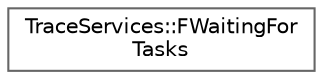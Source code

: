 digraph "Graphical Class Hierarchy"
{
 // INTERACTIVE_SVG=YES
 // LATEX_PDF_SIZE
  bgcolor="transparent";
  edge [fontname=Helvetica,fontsize=10,labelfontname=Helvetica,labelfontsize=10];
  node [fontname=Helvetica,fontsize=10,shape=box,height=0.2,width=0.4];
  rankdir="LR";
  Node0 [id="Node000000",label="TraceServices::FWaitingFor\lTasks",height=0.2,width=0.4,color="grey40", fillcolor="white", style="filled",URL="$d0/d38/structTraceServices_1_1FWaitingForTasks.html",tooltip=" "];
}
